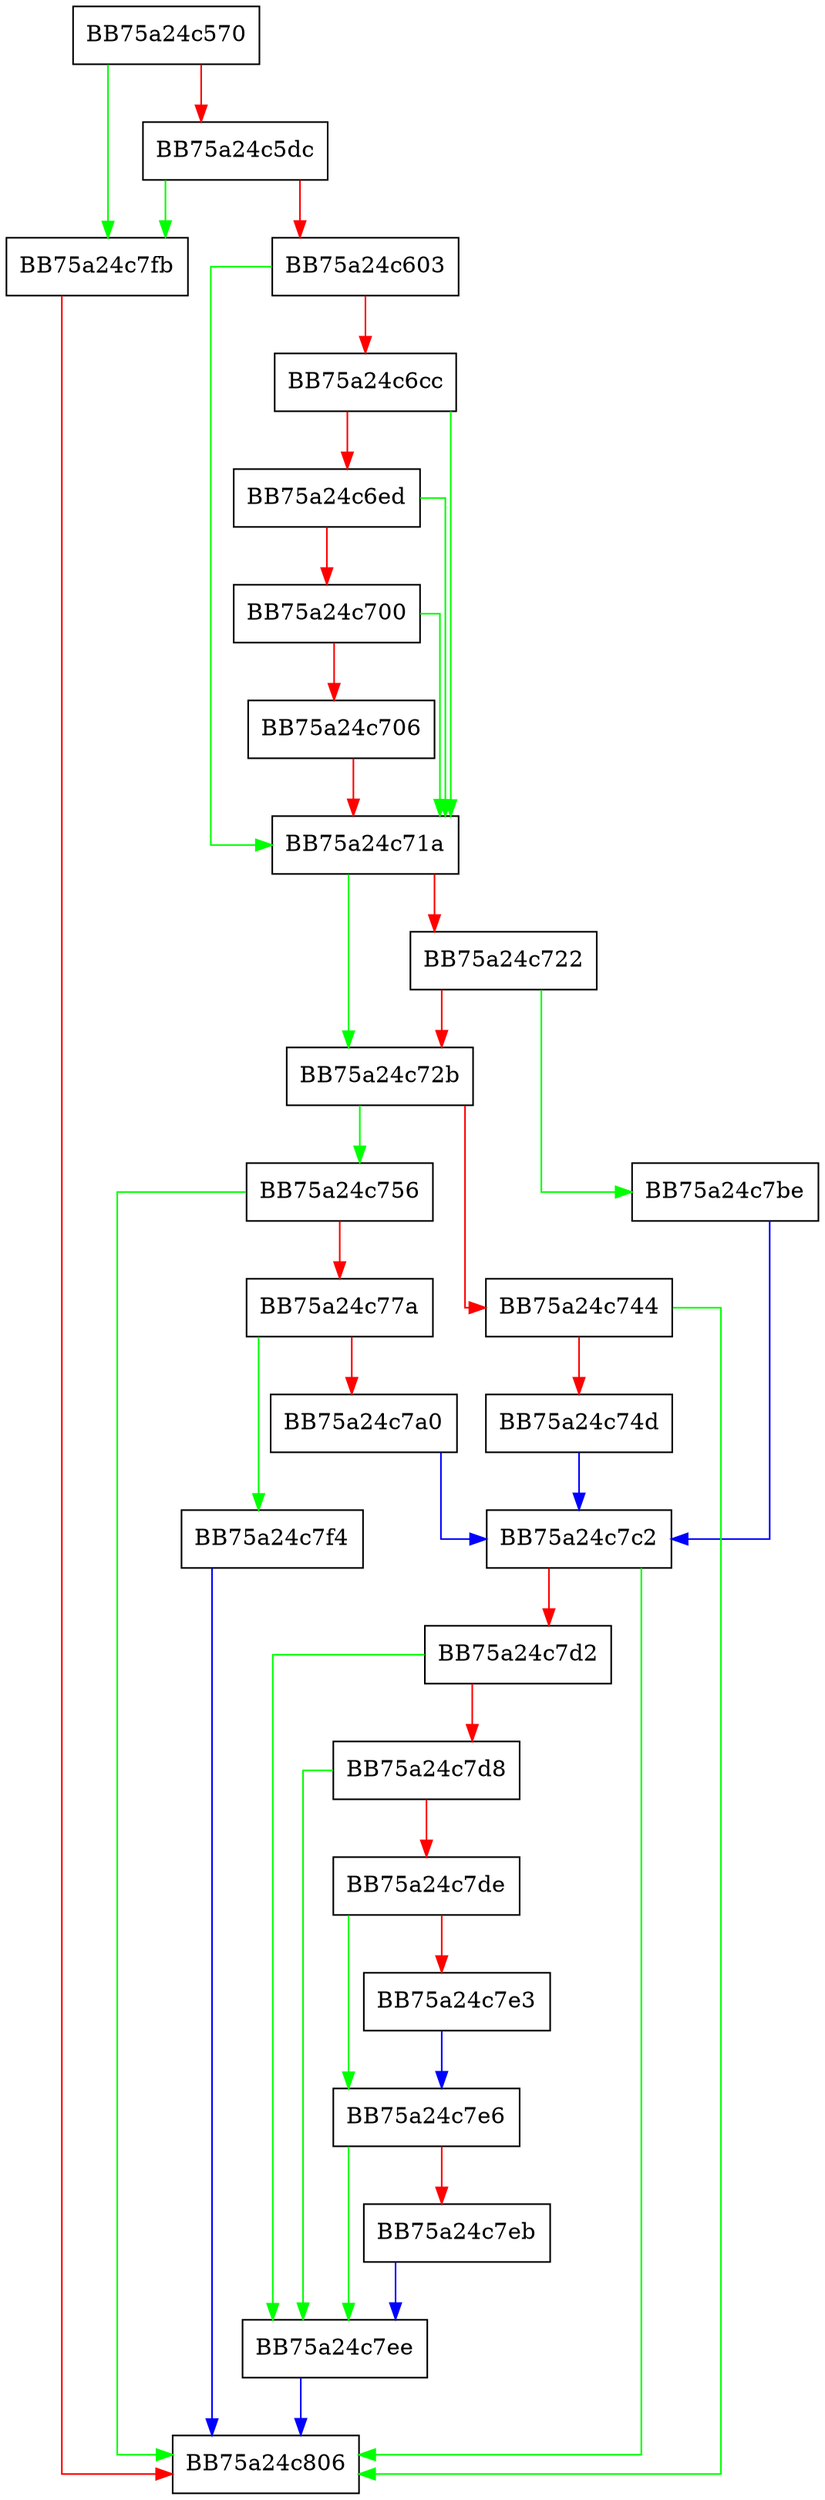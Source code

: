 digraph Attach {
  node [shape="box"];
  graph [splines=ortho];
  BB75a24c570 -> BB75a24c7fb [color="green"];
  BB75a24c570 -> BB75a24c5dc [color="red"];
  BB75a24c5dc -> BB75a24c7fb [color="green"];
  BB75a24c5dc -> BB75a24c603 [color="red"];
  BB75a24c603 -> BB75a24c71a [color="green"];
  BB75a24c603 -> BB75a24c6cc [color="red"];
  BB75a24c6cc -> BB75a24c71a [color="green"];
  BB75a24c6cc -> BB75a24c6ed [color="red"];
  BB75a24c6ed -> BB75a24c71a [color="green"];
  BB75a24c6ed -> BB75a24c700 [color="red"];
  BB75a24c700 -> BB75a24c71a [color="green"];
  BB75a24c700 -> BB75a24c706 [color="red"];
  BB75a24c706 -> BB75a24c71a [color="red"];
  BB75a24c71a -> BB75a24c72b [color="green"];
  BB75a24c71a -> BB75a24c722 [color="red"];
  BB75a24c722 -> BB75a24c7be [color="green"];
  BB75a24c722 -> BB75a24c72b [color="red"];
  BB75a24c72b -> BB75a24c756 [color="green"];
  BB75a24c72b -> BB75a24c744 [color="red"];
  BB75a24c744 -> BB75a24c806 [color="green"];
  BB75a24c744 -> BB75a24c74d [color="red"];
  BB75a24c74d -> BB75a24c7c2 [color="blue"];
  BB75a24c756 -> BB75a24c806 [color="green"];
  BB75a24c756 -> BB75a24c77a [color="red"];
  BB75a24c77a -> BB75a24c7f4 [color="green"];
  BB75a24c77a -> BB75a24c7a0 [color="red"];
  BB75a24c7a0 -> BB75a24c7c2 [color="blue"];
  BB75a24c7be -> BB75a24c7c2 [color="blue"];
  BB75a24c7c2 -> BB75a24c806 [color="green"];
  BB75a24c7c2 -> BB75a24c7d2 [color="red"];
  BB75a24c7d2 -> BB75a24c7ee [color="green"];
  BB75a24c7d2 -> BB75a24c7d8 [color="red"];
  BB75a24c7d8 -> BB75a24c7ee [color="green"];
  BB75a24c7d8 -> BB75a24c7de [color="red"];
  BB75a24c7de -> BB75a24c7e6 [color="green"];
  BB75a24c7de -> BB75a24c7e3 [color="red"];
  BB75a24c7e3 -> BB75a24c7e6 [color="blue"];
  BB75a24c7e6 -> BB75a24c7ee [color="green"];
  BB75a24c7e6 -> BB75a24c7eb [color="red"];
  BB75a24c7eb -> BB75a24c7ee [color="blue"];
  BB75a24c7ee -> BB75a24c806 [color="blue"];
  BB75a24c7f4 -> BB75a24c806 [color="blue"];
  BB75a24c7fb -> BB75a24c806 [color="red"];
}
